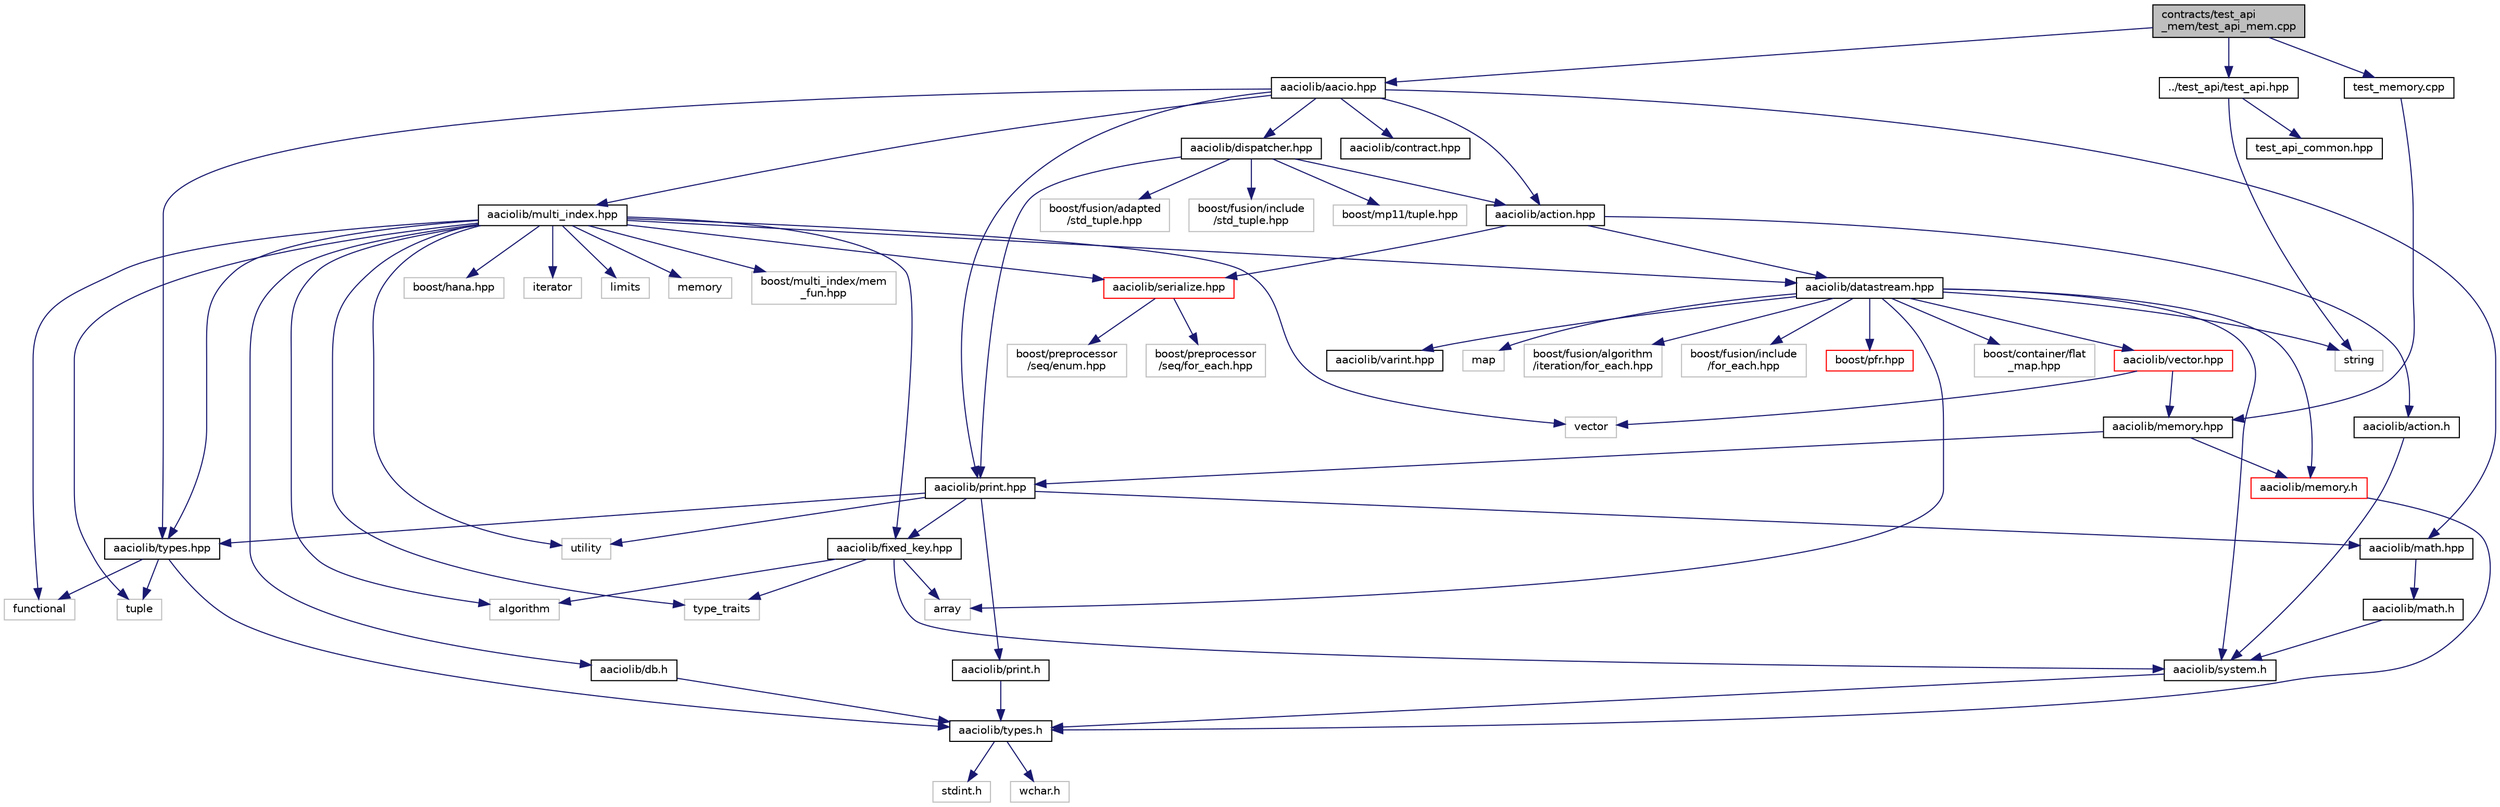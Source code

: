 digraph "contracts/test_api_mem/test_api_mem.cpp"
{
  edge [fontname="Helvetica",fontsize="10",labelfontname="Helvetica",labelfontsize="10"];
  node [fontname="Helvetica",fontsize="10",shape=record];
  Node0 [label="contracts/test_api\l_mem/test_api_mem.cpp",height=0.2,width=0.4,color="black", fillcolor="grey75", style="filled", fontcolor="black"];
  Node0 -> Node1 [color="midnightblue",fontsize="10",style="solid",fontname="Helvetica"];
  Node1 [label="aaciolib/aacio.hpp",height=0.2,width=0.4,color="black", fillcolor="white", style="filled",URL="$aacio_8hpp.html"];
  Node1 -> Node2 [color="midnightblue",fontsize="10",style="solid",fontname="Helvetica"];
  Node2 [label="aaciolib/types.hpp",height=0.2,width=0.4,color="black", fillcolor="white", style="filled",URL="$contracts_2aaciolib_2types_8hpp.html"];
  Node2 -> Node3 [color="midnightblue",fontsize="10",style="solid",fontname="Helvetica"];
  Node3 [label="aaciolib/types.h",height=0.2,width=0.4,color="black", fillcolor="white", style="filled",URL="$contracts_2aaciolib_2types_8h.html"];
  Node3 -> Node4 [color="midnightblue",fontsize="10",style="solid",fontname="Helvetica"];
  Node4 [label="stdint.h",height=0.2,width=0.4,color="grey75", fillcolor="white", style="filled"];
  Node3 -> Node5 [color="midnightblue",fontsize="10",style="solid",fontname="Helvetica"];
  Node5 [label="wchar.h",height=0.2,width=0.4,color="grey75", fillcolor="white", style="filled"];
  Node2 -> Node6 [color="midnightblue",fontsize="10",style="solid",fontname="Helvetica"];
  Node6 [label="functional",height=0.2,width=0.4,color="grey75", fillcolor="white", style="filled"];
  Node2 -> Node7 [color="midnightblue",fontsize="10",style="solid",fontname="Helvetica"];
  Node7 [label="tuple",height=0.2,width=0.4,color="grey75", fillcolor="white", style="filled"];
  Node1 -> Node8 [color="midnightblue",fontsize="10",style="solid",fontname="Helvetica"];
  Node8 [label="aaciolib/action.hpp",height=0.2,width=0.4,color="black", fillcolor="white", style="filled",URL="$action_8hpp.html"];
  Node8 -> Node9 [color="midnightblue",fontsize="10",style="solid",fontname="Helvetica"];
  Node9 [label="aaciolib/action.h",height=0.2,width=0.4,color="black", fillcolor="white", style="filled",URL="$action_8h.html"];
  Node9 -> Node10 [color="midnightblue",fontsize="10",style="solid",fontname="Helvetica"];
  Node10 [label="aaciolib/system.h",height=0.2,width=0.4,color="black", fillcolor="white", style="filled",URL="$system_8h.html"];
  Node10 -> Node3 [color="midnightblue",fontsize="10",style="solid",fontname="Helvetica"];
  Node8 -> Node11 [color="midnightblue",fontsize="10",style="solid",fontname="Helvetica"];
  Node11 [label="aaciolib/datastream.hpp",height=0.2,width=0.4,color="black", fillcolor="white", style="filled",URL="$contracts_2aaciolib_2datastream_8hpp_source.html"];
  Node11 -> Node10 [color="midnightblue",fontsize="10",style="solid",fontname="Helvetica"];
  Node11 -> Node12 [color="midnightblue",fontsize="10",style="solid",fontname="Helvetica"];
  Node12 [label="aaciolib/memory.h",height=0.2,width=0.4,color="red", fillcolor="white", style="filled",URL="$aaciolib_2memory_8h.html"];
  Node12 -> Node3 [color="midnightblue",fontsize="10",style="solid",fontname="Helvetica"];
  Node11 -> Node14 [color="midnightblue",fontsize="10",style="solid",fontname="Helvetica"];
  Node14 [label="aaciolib/vector.hpp",height=0.2,width=0.4,color="red", fillcolor="white", style="filled",URL="$contracts_2aaciolib_2vector_8hpp_source.html"];
  Node14 -> Node15 [color="midnightblue",fontsize="10",style="solid",fontname="Helvetica"];
  Node15 [label="aaciolib/memory.hpp",height=0.2,width=0.4,color="black", fillcolor="white", style="filled",URL="$contracts_2aaciolib_2memory_8hpp.html"];
  Node15 -> Node12 [color="midnightblue",fontsize="10",style="solid",fontname="Helvetica"];
  Node15 -> Node16 [color="midnightblue",fontsize="10",style="solid",fontname="Helvetica"];
  Node16 [label="aaciolib/print.hpp",height=0.2,width=0.4,color="black", fillcolor="white", style="filled",URL="$print_8hpp.html"];
  Node16 -> Node17 [color="midnightblue",fontsize="10",style="solid",fontname="Helvetica"];
  Node17 [label="aaciolib/print.h",height=0.2,width=0.4,color="black", fillcolor="white", style="filled",URL="$print_8h.html"];
  Node17 -> Node3 [color="midnightblue",fontsize="10",style="solid",fontname="Helvetica"];
  Node16 -> Node2 [color="midnightblue",fontsize="10",style="solid",fontname="Helvetica"];
  Node16 -> Node18 [color="midnightblue",fontsize="10",style="solid",fontname="Helvetica"];
  Node18 [label="aaciolib/math.hpp",height=0.2,width=0.4,color="black", fillcolor="white", style="filled",URL="$math_8hpp.html"];
  Node18 -> Node19 [color="midnightblue",fontsize="10",style="solid",fontname="Helvetica"];
  Node19 [label="aaciolib/math.h",height=0.2,width=0.4,color="black", fillcolor="white", style="filled",URL="$aaciolib_2math_8h.html"];
  Node19 -> Node10 [color="midnightblue",fontsize="10",style="solid",fontname="Helvetica"];
  Node16 -> Node20 [color="midnightblue",fontsize="10",style="solid",fontname="Helvetica"];
  Node20 [label="aaciolib/fixed_key.hpp",height=0.2,width=0.4,color="black", fillcolor="white", style="filled",URL="$contracts_2aaciolib_2fixed__key_8hpp.html"];
  Node20 -> Node21 [color="midnightblue",fontsize="10",style="solid",fontname="Helvetica"];
  Node21 [label="array",height=0.2,width=0.4,color="grey75", fillcolor="white", style="filled"];
  Node20 -> Node22 [color="midnightblue",fontsize="10",style="solid",fontname="Helvetica"];
  Node22 [label="algorithm",height=0.2,width=0.4,color="grey75", fillcolor="white", style="filled"];
  Node20 -> Node23 [color="midnightblue",fontsize="10",style="solid",fontname="Helvetica"];
  Node23 [label="type_traits",height=0.2,width=0.4,color="grey75", fillcolor="white", style="filled"];
  Node20 -> Node10 [color="midnightblue",fontsize="10",style="solid",fontname="Helvetica"];
  Node16 -> Node24 [color="midnightblue",fontsize="10",style="solid",fontname="Helvetica"];
  Node24 [label="utility",height=0.2,width=0.4,color="grey75", fillcolor="white", style="filled"];
  Node14 -> Node29 [color="midnightblue",fontsize="10",style="solid",fontname="Helvetica"];
  Node29 [label="vector",height=0.2,width=0.4,color="grey75", fillcolor="white", style="filled"];
  Node11 -> Node30 [color="midnightblue",fontsize="10",style="solid",fontname="Helvetica"];
  Node30 [label="boost/container/flat\l_map.hpp",height=0.2,width=0.4,color="grey75", fillcolor="white", style="filled"];
  Node11 -> Node31 [color="midnightblue",fontsize="10",style="solid",fontname="Helvetica"];
  Node31 [label="aaciolib/varint.hpp",height=0.2,width=0.4,color="black", fillcolor="white", style="filled",URL="$contracts_2aaciolib_2varint_8hpp.html"];
  Node11 -> Node21 [color="midnightblue",fontsize="10",style="solid",fontname="Helvetica"];
  Node11 -> Node32 [color="midnightblue",fontsize="10",style="solid",fontname="Helvetica"];
  Node32 [label="map",height=0.2,width=0.4,color="grey75", fillcolor="white", style="filled"];
  Node11 -> Node33 [color="midnightblue",fontsize="10",style="solid",fontname="Helvetica"];
  Node33 [label="string",height=0.2,width=0.4,color="grey75", fillcolor="white", style="filled"];
  Node11 -> Node34 [color="midnightblue",fontsize="10",style="solid",fontname="Helvetica"];
  Node34 [label="boost/fusion/algorithm\l/iteration/for_each.hpp",height=0.2,width=0.4,color="grey75", fillcolor="white", style="filled"];
  Node11 -> Node35 [color="midnightblue",fontsize="10",style="solid",fontname="Helvetica"];
  Node35 [label="boost/fusion/include\l/for_each.hpp",height=0.2,width=0.4,color="grey75", fillcolor="white", style="filled"];
  Node11 -> Node36 [color="midnightblue",fontsize="10",style="solid",fontname="Helvetica"];
  Node36 [label="boost/pfr.hpp",height=0.2,width=0.4,color="red", fillcolor="white", style="filled",URL="$pfr_8hpp.html"];
  Node8 -> Node68 [color="midnightblue",fontsize="10",style="solid",fontname="Helvetica"];
  Node68 [label="aaciolib/serialize.hpp",height=0.2,width=0.4,color="red", fillcolor="white", style="filled",URL="$serialize_8hpp_source.html"];
  Node68 -> Node69 [color="midnightblue",fontsize="10",style="solid",fontname="Helvetica"];
  Node69 [label="boost/preprocessor\l/seq/for_each.hpp",height=0.2,width=0.4,color="grey75", fillcolor="white", style="filled"];
  Node68 -> Node70 [color="midnightblue",fontsize="10",style="solid",fontname="Helvetica"];
  Node70 [label="boost/preprocessor\l/seq/enum.hpp",height=0.2,width=0.4,color="grey75", fillcolor="white", style="filled"];
  Node1 -> Node16 [color="midnightblue",fontsize="10",style="solid",fontname="Helvetica"];
  Node1 -> Node18 [color="midnightblue",fontsize="10",style="solid",fontname="Helvetica"];
  Node1 -> Node74 [color="midnightblue",fontsize="10",style="solid",fontname="Helvetica"];
  Node74 [label="aaciolib/multi_index.hpp",height=0.2,width=0.4,color="black", fillcolor="white", style="filled",URL="$multi__index_8hpp.html"];
  Node74 -> Node29 [color="midnightblue",fontsize="10",style="solid",fontname="Helvetica"];
  Node74 -> Node7 [color="midnightblue",fontsize="10",style="solid",fontname="Helvetica"];
  Node74 -> Node75 [color="midnightblue",fontsize="10",style="solid",fontname="Helvetica"];
  Node75 [label="boost/hana.hpp",height=0.2,width=0.4,color="grey75", fillcolor="white", style="filled"];
  Node74 -> Node6 [color="midnightblue",fontsize="10",style="solid",fontname="Helvetica"];
  Node74 -> Node24 [color="midnightblue",fontsize="10",style="solid",fontname="Helvetica"];
  Node74 -> Node23 [color="midnightblue",fontsize="10",style="solid",fontname="Helvetica"];
  Node74 -> Node27 [color="midnightblue",fontsize="10",style="solid",fontname="Helvetica"];
  Node27 [label="iterator",height=0.2,width=0.4,color="grey75", fillcolor="white", style="filled"];
  Node74 -> Node76 [color="midnightblue",fontsize="10",style="solid",fontname="Helvetica"];
  Node76 [label="limits",height=0.2,width=0.4,color="grey75", fillcolor="white", style="filled"];
  Node74 -> Node22 [color="midnightblue",fontsize="10",style="solid",fontname="Helvetica"];
  Node74 -> Node28 [color="midnightblue",fontsize="10",style="solid",fontname="Helvetica"];
  Node28 [label="memory",height=0.2,width=0.4,color="grey75", fillcolor="white", style="filled"];
  Node74 -> Node77 [color="midnightblue",fontsize="10",style="solid",fontname="Helvetica"];
  Node77 [label="boost/multi_index/mem\l_fun.hpp",height=0.2,width=0.4,color="grey75", fillcolor="white", style="filled"];
  Node74 -> Node2 [color="midnightblue",fontsize="10",style="solid",fontname="Helvetica"];
  Node74 -> Node68 [color="midnightblue",fontsize="10",style="solid",fontname="Helvetica"];
  Node74 -> Node11 [color="midnightblue",fontsize="10",style="solid",fontname="Helvetica"];
  Node74 -> Node78 [color="midnightblue",fontsize="10",style="solid",fontname="Helvetica"];
  Node78 [label="aaciolib/db.h",height=0.2,width=0.4,color="black", fillcolor="white", style="filled",URL="$db_8h.html",tooltip="Defines C API for interfacing with blockchain database. "];
  Node78 -> Node3 [color="midnightblue",fontsize="10",style="solid",fontname="Helvetica"];
  Node74 -> Node20 [color="midnightblue",fontsize="10",style="solid",fontname="Helvetica"];
  Node1 -> Node79 [color="midnightblue",fontsize="10",style="solid",fontname="Helvetica"];
  Node79 [label="aaciolib/dispatcher.hpp",height=0.2,width=0.4,color="black", fillcolor="white", style="filled",URL="$dispatcher_8hpp_source.html"];
  Node79 -> Node16 [color="midnightblue",fontsize="10",style="solid",fontname="Helvetica"];
  Node79 -> Node8 [color="midnightblue",fontsize="10",style="solid",fontname="Helvetica"];
  Node79 -> Node80 [color="midnightblue",fontsize="10",style="solid",fontname="Helvetica"];
  Node80 [label="boost/fusion/adapted\l/std_tuple.hpp",height=0.2,width=0.4,color="grey75", fillcolor="white", style="filled"];
  Node79 -> Node81 [color="midnightblue",fontsize="10",style="solid",fontname="Helvetica"];
  Node81 [label="boost/fusion/include\l/std_tuple.hpp",height=0.2,width=0.4,color="grey75", fillcolor="white", style="filled"];
  Node79 -> Node82 [color="midnightblue",fontsize="10",style="solid",fontname="Helvetica"];
  Node82 [label="boost/mp11/tuple.hpp",height=0.2,width=0.4,color="grey75", fillcolor="white", style="filled"];
  Node1 -> Node83 [color="midnightblue",fontsize="10",style="solid",fontname="Helvetica"];
  Node83 [label="aaciolib/contract.hpp",height=0.2,width=0.4,color="black", fillcolor="white", style="filled",URL="$contract_8hpp_source.html"];
  Node0 -> Node84 [color="midnightblue",fontsize="10",style="solid",fontname="Helvetica"];
  Node84 [label="../test_api/test_api.hpp",height=0.2,width=0.4,color="black", fillcolor="white", style="filled",URL="$test__api_8hpp.html"];
  Node84 -> Node85 [color="midnightblue",fontsize="10",style="solid",fontname="Helvetica"];
  Node85 [label="test_api_common.hpp",height=0.2,width=0.4,color="black", fillcolor="white", style="filled",URL="$test__api__common_8hpp.html"];
  Node84 -> Node33 [color="midnightblue",fontsize="10",style="solid",fontname="Helvetica"];
  Node0 -> Node86 [color="midnightblue",fontsize="10",style="solid",fontname="Helvetica"];
  Node86 [label="test_memory.cpp",height=0.2,width=0.4,color="black", fillcolor="white", style="filled",URL="$test__memory_8cpp.html"];
  Node86 -> Node15 [color="midnightblue",fontsize="10",style="solid",fontname="Helvetica"];
}
